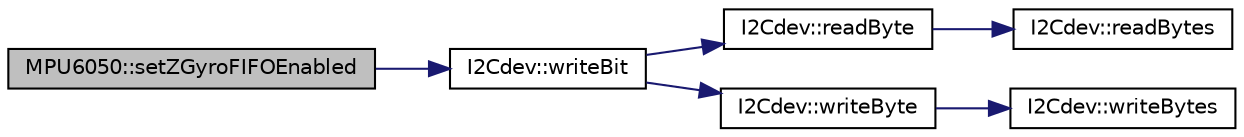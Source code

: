 digraph "MPU6050::setZGyroFIFOEnabled"
{
  edge [fontname="Helvetica",fontsize="10",labelfontname="Helvetica",labelfontsize="10"];
  node [fontname="Helvetica",fontsize="10",shape=record];
  rankdir="LR";
  Node1420 [label="MPU6050::setZGyroFIFOEnabled",height=0.2,width=0.4,color="black", fillcolor="grey75", style="filled", fontcolor="black"];
  Node1420 -> Node1421 [color="midnightblue",fontsize="10",style="solid",fontname="Helvetica"];
  Node1421 [label="I2Cdev::writeBit",height=0.2,width=0.4,color="black", fillcolor="white", style="filled",URL="$class_i2_cdev.html#aa68890af87de5471d32e583ebbd91acb",tooltip="write a single bit in an 8-bit device register. "];
  Node1421 -> Node1422 [color="midnightblue",fontsize="10",style="solid",fontname="Helvetica"];
  Node1422 [label="I2Cdev::readByte",height=0.2,width=0.4,color="black", fillcolor="white", style="filled",URL="$class_i2_cdev.html#aef1db446b45660c6631fc780278ac366",tooltip="Read single byte from an 8-bit device register. "];
  Node1422 -> Node1423 [color="midnightblue",fontsize="10",style="solid",fontname="Helvetica"];
  Node1423 [label="I2Cdev::readBytes",height=0.2,width=0.4,color="black", fillcolor="white", style="filled",URL="$class_i2_cdev.html#ae1eed9468ce4653e080bfd8481d2ac88",tooltip="Read multiple bytes from an 8-bit device register. "];
  Node1421 -> Node1424 [color="midnightblue",fontsize="10",style="solid",fontname="Helvetica"];
  Node1424 [label="I2Cdev::writeByte",height=0.2,width=0.4,color="black", fillcolor="white", style="filled",URL="$class_i2_cdev.html#aeb297637ef985cd562da465ba61b7042",tooltip="Write single byte to an 8-bit device register. "];
  Node1424 -> Node1425 [color="midnightblue",fontsize="10",style="solid",fontname="Helvetica"];
  Node1425 [label="I2Cdev::writeBytes",height=0.2,width=0.4,color="black", fillcolor="white", style="filled",URL="$class_i2_cdev.html#aa4e39cac6c0eac5112f9132084bcc93e"];
}
